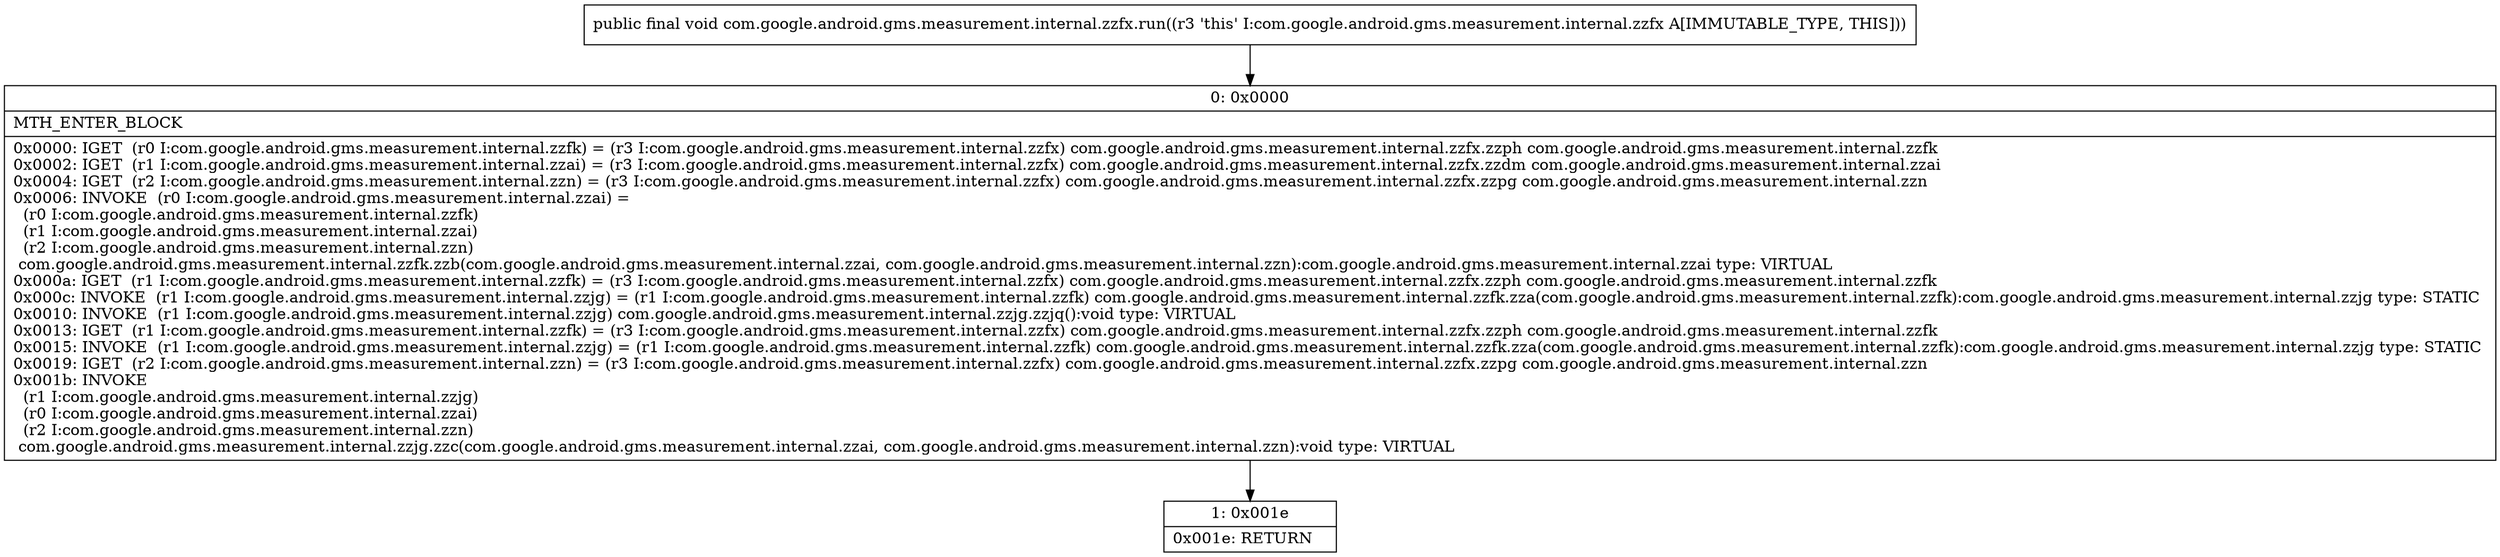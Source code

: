 digraph "CFG forcom.google.android.gms.measurement.internal.zzfx.run()V" {
Node_0 [shape=record,label="{0\:\ 0x0000|MTH_ENTER_BLOCK\l|0x0000: IGET  (r0 I:com.google.android.gms.measurement.internal.zzfk) = (r3 I:com.google.android.gms.measurement.internal.zzfx) com.google.android.gms.measurement.internal.zzfx.zzph com.google.android.gms.measurement.internal.zzfk \l0x0002: IGET  (r1 I:com.google.android.gms.measurement.internal.zzai) = (r3 I:com.google.android.gms.measurement.internal.zzfx) com.google.android.gms.measurement.internal.zzfx.zzdm com.google.android.gms.measurement.internal.zzai \l0x0004: IGET  (r2 I:com.google.android.gms.measurement.internal.zzn) = (r3 I:com.google.android.gms.measurement.internal.zzfx) com.google.android.gms.measurement.internal.zzfx.zzpg com.google.android.gms.measurement.internal.zzn \l0x0006: INVOKE  (r0 I:com.google.android.gms.measurement.internal.zzai) = \l  (r0 I:com.google.android.gms.measurement.internal.zzfk)\l  (r1 I:com.google.android.gms.measurement.internal.zzai)\l  (r2 I:com.google.android.gms.measurement.internal.zzn)\l com.google.android.gms.measurement.internal.zzfk.zzb(com.google.android.gms.measurement.internal.zzai, com.google.android.gms.measurement.internal.zzn):com.google.android.gms.measurement.internal.zzai type: VIRTUAL \l0x000a: IGET  (r1 I:com.google.android.gms.measurement.internal.zzfk) = (r3 I:com.google.android.gms.measurement.internal.zzfx) com.google.android.gms.measurement.internal.zzfx.zzph com.google.android.gms.measurement.internal.zzfk \l0x000c: INVOKE  (r1 I:com.google.android.gms.measurement.internal.zzjg) = (r1 I:com.google.android.gms.measurement.internal.zzfk) com.google.android.gms.measurement.internal.zzfk.zza(com.google.android.gms.measurement.internal.zzfk):com.google.android.gms.measurement.internal.zzjg type: STATIC \l0x0010: INVOKE  (r1 I:com.google.android.gms.measurement.internal.zzjg) com.google.android.gms.measurement.internal.zzjg.zzjq():void type: VIRTUAL \l0x0013: IGET  (r1 I:com.google.android.gms.measurement.internal.zzfk) = (r3 I:com.google.android.gms.measurement.internal.zzfx) com.google.android.gms.measurement.internal.zzfx.zzph com.google.android.gms.measurement.internal.zzfk \l0x0015: INVOKE  (r1 I:com.google.android.gms.measurement.internal.zzjg) = (r1 I:com.google.android.gms.measurement.internal.zzfk) com.google.android.gms.measurement.internal.zzfk.zza(com.google.android.gms.measurement.internal.zzfk):com.google.android.gms.measurement.internal.zzjg type: STATIC \l0x0019: IGET  (r2 I:com.google.android.gms.measurement.internal.zzn) = (r3 I:com.google.android.gms.measurement.internal.zzfx) com.google.android.gms.measurement.internal.zzfx.zzpg com.google.android.gms.measurement.internal.zzn \l0x001b: INVOKE  \l  (r1 I:com.google.android.gms.measurement.internal.zzjg)\l  (r0 I:com.google.android.gms.measurement.internal.zzai)\l  (r2 I:com.google.android.gms.measurement.internal.zzn)\l com.google.android.gms.measurement.internal.zzjg.zzc(com.google.android.gms.measurement.internal.zzai, com.google.android.gms.measurement.internal.zzn):void type: VIRTUAL \l}"];
Node_1 [shape=record,label="{1\:\ 0x001e|0x001e: RETURN   \l}"];
MethodNode[shape=record,label="{public final void com.google.android.gms.measurement.internal.zzfx.run((r3 'this' I:com.google.android.gms.measurement.internal.zzfx A[IMMUTABLE_TYPE, THIS])) }"];
MethodNode -> Node_0;
Node_0 -> Node_1;
}

